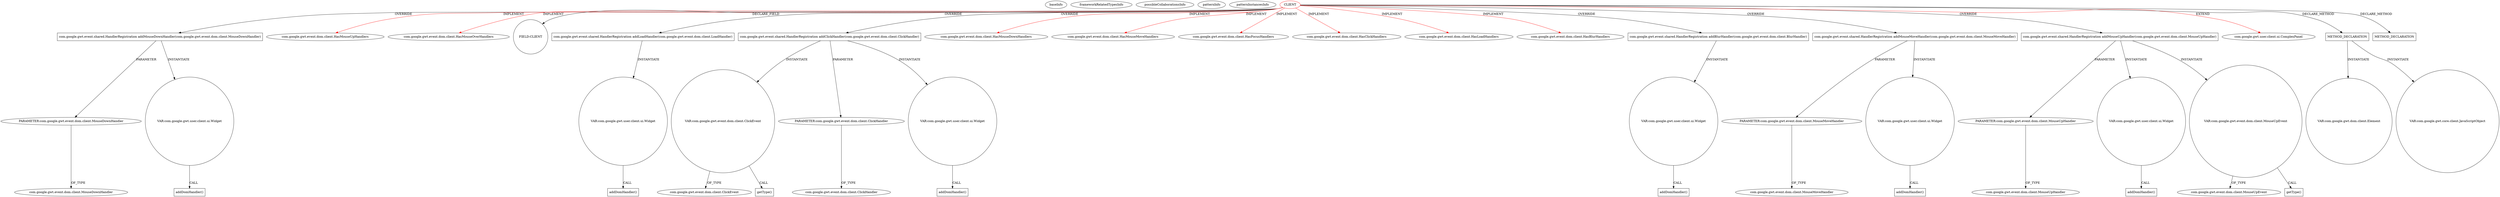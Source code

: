 digraph {
baseInfo[graphId=612,category="pattern",isAnonymous=false,possibleRelation=false]
frameworkRelatedTypesInfo[0="com.google.gwt.event.dom.client.HasBlurHandlers",1="com.google.gwt.event.dom.client.HasLoadHandlers",2="com.google.gwt.event.dom.client.HasMouseUpHandlers",3="com.google.gwt.event.dom.client.HasClickHandlers",4="com.google.gwt.event.dom.client.HasFocusHandlers",5="com.google.gwt.event.dom.client.HasMouseDownHandlers",6="com.google.gwt.event.dom.client.HasMouseOverHandlers",7="com.google.gwt.user.client.ui.ComplexPanel",8="com.google.gwt.event.dom.client.HasMouseMoveHandlers"]
possibleCollaborationsInfo[]
patternInfo[frequency=3.0,patternRootClient=0]
patternInstancesInfo[0="mguiral-GwtSvgLib~/mguiral-GwtSvgLib/GwtSvgLib-master/src/gwt/html5/svg/client/user/ui/SVGSymbolWidget.java~SVGSymbolWidget~3998",1="mguiral-GwtSvgLib~/mguiral-GwtSvgLib/GwtSvgLib-master/src/gwt/html5/svg/client/user/ui/SVGGraphicalWidget.java~SVGGraphicalWidget~3974",2="mguiral-GwtSvgLib~/mguiral-GwtSvgLib/GwtSvgLib-master/src/gwt/html5/svg/client/user/ui/SVGSwitchWidget.java~SVGSwitchWidget~4001"]
47[label="com.google.gwt.event.dom.client.MouseDownHandler",vertexType="FRAMEWORK_INTERFACE_TYPE",isFrameworkType=false]
46[label="PARAMETER:com.google.gwt.event.dom.client.MouseDownHandler",vertexType="PARAMETER_DECLARATION",isFrameworkType=false]
44[label="com.google.gwt.event.shared.HandlerRegistration addMouseDownHandler(com.google.gwt.event.dom.client.MouseDownHandler)",vertexType="OVERRIDING_METHOD_DECLARATION",isFrameworkType=false,shape=box]
0[label="CLIENT",vertexType="ROOT_CLIENT_CLASS_DECLARATION",isFrameworkType=false,color=red]
6[label="com.google.gwt.event.dom.client.HasMouseUpHandlers",vertexType="FRAMEWORK_INTERFACE_TYPE",isFrameworkType=false]
7[label="com.google.gwt.event.dom.client.HasMouseOverHandlers",vertexType="FRAMEWORK_INTERFACE_TYPE",isFrameworkType=false]
11[label="FIELD:CLIENT",vertexType="FIELD_DECLARATION",isFrameworkType=false,shape=circle]
94[label="com.google.gwt.event.shared.HandlerRegistration addLoadHandler(com.google.gwt.event.dom.client.LoadHandler)",vertexType="OVERRIDING_METHOD_DECLARATION",isFrameworkType=false,shape=box]
34[label="com.google.gwt.event.shared.HandlerRegistration addClickHandler(com.google.gwt.event.dom.client.ClickHandler)",vertexType="OVERRIDING_METHOD_DECLARATION",isFrameworkType=false,shape=box]
41[label="VAR:com.google.gwt.event.dom.client.ClickEvent",vertexType="VARIABLE_EXPRESION",isFrameworkType=false,shape=circle]
43[label="com.google.gwt.event.dom.client.ClickEvent",vertexType="FRAMEWORK_CLASS_TYPE",isFrameworkType=false]
42[label="getType()",vertexType="INSIDE_CALL",isFrameworkType=false,shape=box]
36[label="PARAMETER:com.google.gwt.event.dom.client.ClickHandler",vertexType="PARAMETER_DECLARATION",isFrameworkType=false]
37[label="com.google.gwt.event.dom.client.ClickHandler",vertexType="FRAMEWORK_INTERFACE_TYPE",isFrameworkType=false]
5[label="com.google.gwt.event.dom.client.HasMouseDownHandlers",vertexType="FRAMEWORK_INTERFACE_TYPE",isFrameworkType=false]
8[label="com.google.gwt.event.dom.client.HasMouseMoveHandlers",vertexType="FRAMEWORK_INTERFACE_TYPE",isFrameworkType=false]
2[label="com.google.gwt.event.dom.client.HasFocusHandlers",vertexType="FRAMEWORK_INTERFACE_TYPE",isFrameworkType=false]
4[label="com.google.gwt.event.dom.client.HasClickHandlers",vertexType="FRAMEWORK_INTERFACE_TYPE",isFrameworkType=false]
10[label="com.google.gwt.event.dom.client.HasLoadHandlers",vertexType="FRAMEWORK_INTERFACE_TYPE",isFrameworkType=false]
3[label="com.google.gwt.event.dom.client.HasBlurHandlers",vertexType="FRAMEWORK_INTERFACE_TYPE",isFrameworkType=false]
98[label="VAR:com.google.gwt.user.client.ui.Widget",vertexType="VARIABLE_EXPRESION",isFrameworkType=false,shape=circle]
99[label="addDomHandler()",vertexType="INSIDE_CALL",isFrameworkType=false,shape=box]
24[label="com.google.gwt.event.shared.HandlerRegistration addBlurHandler(com.google.gwt.event.dom.client.BlurHandler)",vertexType="OVERRIDING_METHOD_DECLARATION",isFrameworkType=false,shape=box]
48[label="VAR:com.google.gwt.user.client.ui.Widget",vertexType="VARIABLE_EXPRESION",isFrameworkType=false,shape=circle]
49[label="addDomHandler()",vertexType="INSIDE_CALL",isFrameworkType=false,shape=box]
38[label="VAR:com.google.gwt.user.client.ui.Widget",vertexType="VARIABLE_EXPRESION",isFrameworkType=false,shape=circle]
39[label="addDomHandler()",vertexType="INSIDE_CALL",isFrameworkType=false,shape=box]
28[label="VAR:com.google.gwt.user.client.ui.Widget",vertexType="VARIABLE_EXPRESION",isFrameworkType=false,shape=circle]
29[label="addDomHandler()",vertexType="INSIDE_CALL",isFrameworkType=false,shape=box]
74[label="com.google.gwt.event.shared.HandlerRegistration addMouseMoveHandler(com.google.gwt.event.dom.client.MouseMoveHandler)",vertexType="OVERRIDING_METHOD_DECLARATION",isFrameworkType=false,shape=box]
76[label="PARAMETER:com.google.gwt.event.dom.client.MouseMoveHandler",vertexType="PARAMETER_DECLARATION",isFrameworkType=false]
77[label="com.google.gwt.event.dom.client.MouseMoveHandler",vertexType="FRAMEWORK_INTERFACE_TYPE",isFrameworkType=false]
78[label="VAR:com.google.gwt.user.client.ui.Widget",vertexType="VARIABLE_EXPRESION",isFrameworkType=false,shape=circle]
79[label="addDomHandler()",vertexType="INSIDE_CALL",isFrameworkType=false,shape=box]
54[label="com.google.gwt.event.shared.HandlerRegistration addMouseUpHandler(com.google.gwt.event.dom.client.MouseUpHandler)",vertexType="OVERRIDING_METHOD_DECLARATION",isFrameworkType=false,shape=box]
56[label="PARAMETER:com.google.gwt.event.dom.client.MouseUpHandler",vertexType="PARAMETER_DECLARATION",isFrameworkType=false]
57[label="com.google.gwt.event.dom.client.MouseUpHandler",vertexType="FRAMEWORK_INTERFACE_TYPE",isFrameworkType=false]
58[label="VAR:com.google.gwt.user.client.ui.Widget",vertexType="VARIABLE_EXPRESION",isFrameworkType=false,shape=circle]
59[label="addDomHandler()",vertexType="INSIDE_CALL",isFrameworkType=false,shape=box]
61[label="VAR:com.google.gwt.event.dom.client.MouseUpEvent",vertexType="VARIABLE_EXPRESION",isFrameworkType=false,shape=circle]
63[label="com.google.gwt.event.dom.client.MouseUpEvent",vertexType="FRAMEWORK_CLASS_TYPE",isFrameworkType=false]
62[label="getType()",vertexType="INSIDE_CALL",isFrameworkType=false,shape=box]
1[label="com.google.gwt.user.client.ui.ComplexPanel",vertexType="FRAMEWORK_CLASS_TYPE",isFrameworkType=false]
111[label="METHOD_DECLARATION",vertexType="CLIENT_METHOD_DECLARATION",isFrameworkType=false,shape=box]
117[label="VAR:com.google.gwt.dom.client.Element",vertexType="VARIABLE_EXPRESION",isFrameworkType=false,shape=circle]
114[label="VAR:com.google.gwt.core.client.JavaScriptObject",vertexType="VARIABLE_EXPRESION",isFrameworkType=false,shape=circle]
120[label="METHOD_DECLARATION",vertexType="CLIENT_METHOD_DECLARATION",isFrameworkType=false,shape=box]
38->39[label="CALL"]
0->3[label="IMPLEMENT",color=red]
0->10[label="IMPLEMENT",color=red]
41->42[label="CALL"]
44->46[label="PARAMETER"]
28->29[label="CALL"]
34->38[label="INSTANTIATE"]
74->78[label="INSTANTIATE"]
98->99[label="CALL"]
78->79[label="CALL"]
54->56[label="PARAMETER"]
0->24[label="OVERRIDE"]
54->58[label="INSTANTIATE"]
0->74[label="OVERRIDE"]
61->62[label="CALL"]
34->41[label="INSTANTIATE"]
0->44[label="OVERRIDE"]
0->6[label="IMPLEMENT",color=red]
58->59[label="CALL"]
0->4[label="IMPLEMENT",color=red]
0->111[label="DECLARE_METHOD"]
0->2[label="IMPLEMENT",color=red]
0->5[label="IMPLEMENT",color=red]
0->120[label="DECLARE_METHOD"]
34->36[label="PARAMETER"]
0->7[label="IMPLEMENT",color=red]
61->63[label="OF_TYPE"]
76->77[label="OF_TYPE"]
36->37[label="OF_TYPE"]
48->49[label="CALL"]
0->34[label="OVERRIDE"]
94->98[label="INSTANTIATE"]
46->47[label="OF_TYPE"]
54->61[label="INSTANTIATE"]
111->114[label="INSTANTIATE"]
0->1[label="EXTEND",color=red]
24->28[label="INSTANTIATE"]
41->43[label="OF_TYPE"]
0->11[label="DECLARE_FIELD"]
111->117[label="INSTANTIATE"]
44->48[label="INSTANTIATE"]
0->8[label="IMPLEMENT",color=red]
0->54[label="OVERRIDE"]
74->76[label="PARAMETER"]
56->57[label="OF_TYPE"]
0->94[label="OVERRIDE"]
}
